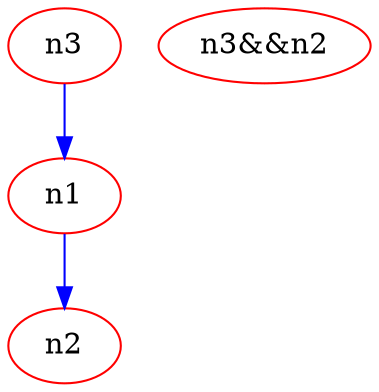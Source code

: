 digraph foo {
    n1 [color=red, b=3, a=4];
    n2 [color=red];
    n3 [color=red, label="n3", a=3];
    n4 [color=red, label="n3&&n2", a=toto];
    n1 -> n2 [color=blue, b=2, a=5];
    n3 -> n1 [color=blue, b=1];
}
